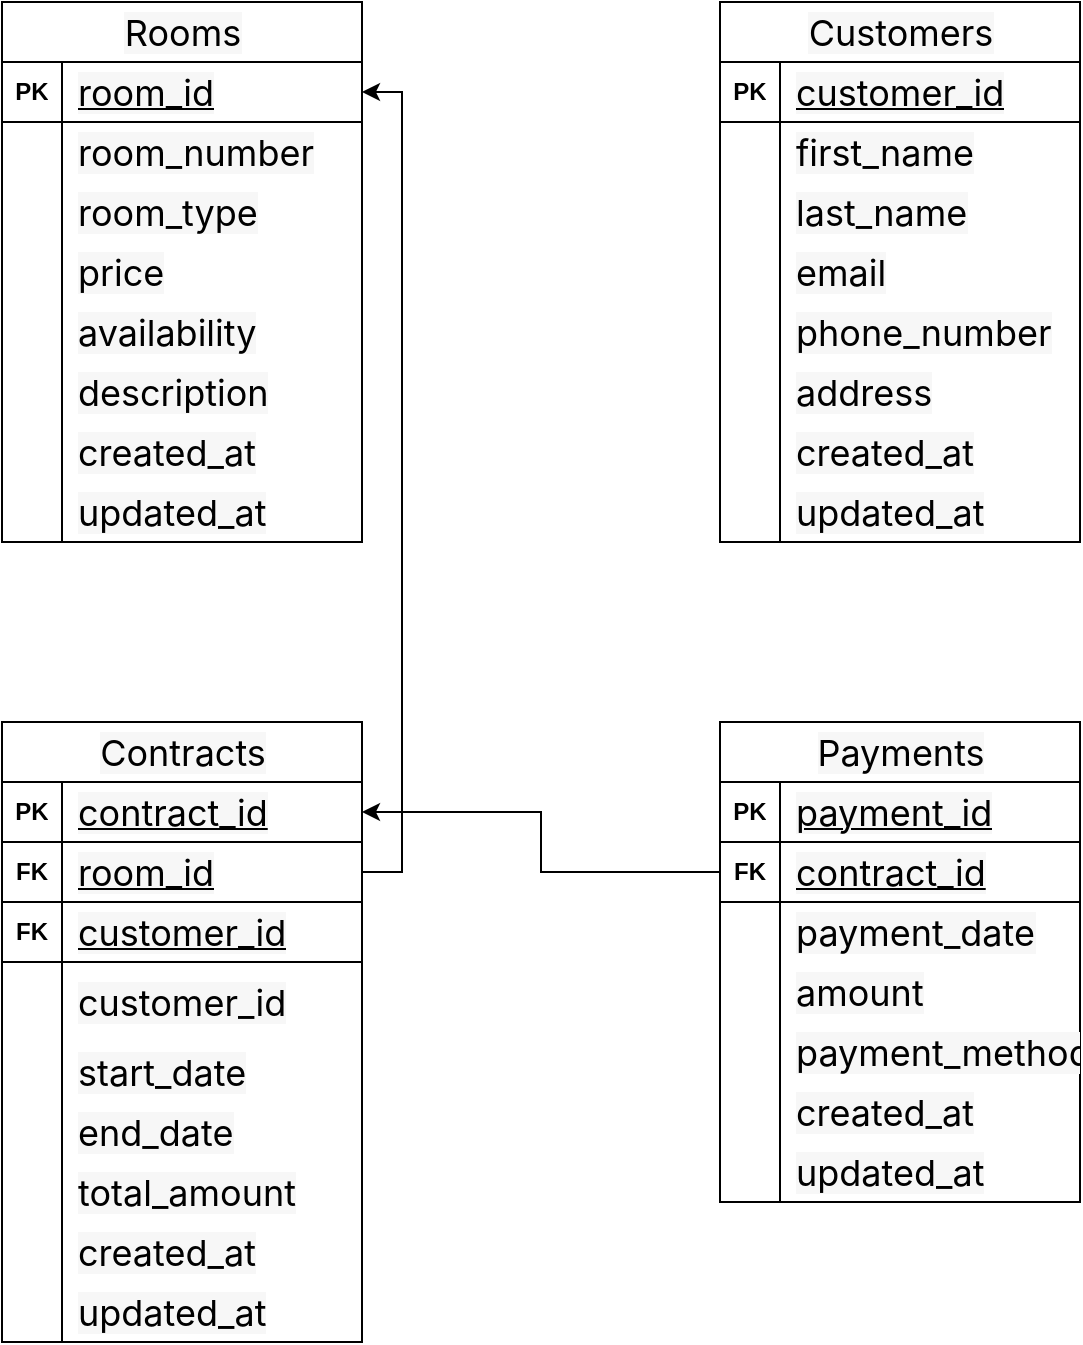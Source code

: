 <mxfile version="24.0.4" type="github">
  <diagram id="C5RBs43oDa-KdzZeNtuy" name="Page-1">
    <mxGraphModel dx="1221" dy="725" grid="1" gridSize="10" guides="1" tooltips="1" connect="1" arrows="1" fold="1" page="1" pageScale="1" pageWidth="827" pageHeight="1169" math="0" shadow="0">
      <root>
        <mxCell id="WIyWlLk6GJQsqaUBKTNV-0" />
        <mxCell id="WIyWlLk6GJQsqaUBKTNV-1" parent="WIyWlLk6GJQsqaUBKTNV-0" />
        <mxCell id="01Xy0pg8iOxFBJ8P7XVJ-0" value="&lt;span style=&quot;font-family: -apple-system, system-ui, BlinkMacSystemFont, &amp;quot;Segoe UI&amp;quot;, Roboto, Oxygen-Sans, Ubuntu, Cantarell, &amp;quot;Helvetica Neue&amp;quot;, sans-serif; font-size: 18px; font-weight: 400; text-align: left; text-wrap: wrap; background-color: rgb(247, 247, 247);&quot;&gt;Rooms&lt;/span&gt;" style="shape=table;startSize=30;container=1;collapsible=1;childLayout=tableLayout;fixedRows=1;rowLines=0;fontStyle=1;align=center;resizeLast=1;html=1;" parent="WIyWlLk6GJQsqaUBKTNV-1" vertex="1">
          <mxGeometry x="81" y="40" width="180" height="270" as="geometry" />
        </mxCell>
        <mxCell id="01Xy0pg8iOxFBJ8P7XVJ-1" value="" style="shape=tableRow;horizontal=0;startSize=0;swimlaneHead=0;swimlaneBody=0;fillColor=none;collapsible=0;dropTarget=0;points=[[0,0.5],[1,0.5]];portConstraint=eastwest;top=0;left=0;right=0;bottom=1;" parent="01Xy0pg8iOxFBJ8P7XVJ-0" vertex="1">
          <mxGeometry y="30" width="180" height="30" as="geometry" />
        </mxCell>
        <mxCell id="01Xy0pg8iOxFBJ8P7XVJ-2" value="PK" style="shape=partialRectangle;connectable=0;fillColor=none;top=0;left=0;bottom=0;right=0;fontStyle=1;overflow=hidden;whiteSpace=wrap;html=1;" parent="01Xy0pg8iOxFBJ8P7XVJ-1" vertex="1">
          <mxGeometry width="30" height="30" as="geometry">
            <mxRectangle width="30" height="30" as="alternateBounds" />
          </mxGeometry>
        </mxCell>
        <mxCell id="01Xy0pg8iOxFBJ8P7XVJ-3" value="&lt;span style=&quot;font-family: -apple-system, system-ui, BlinkMacSystemFont, &amp;quot;Segoe UI&amp;quot;, Roboto, Oxygen-Sans, Ubuntu, Cantarell, &amp;quot;Helvetica Neue&amp;quot;, sans-serif; font-size: 18px; font-weight: 400; background-color: rgb(247, 247, 247);&quot;&gt;room_id&lt;/span&gt;" style="shape=partialRectangle;connectable=0;fillColor=none;top=0;left=0;bottom=0;right=0;align=left;spacingLeft=6;fontStyle=5;overflow=hidden;whiteSpace=wrap;html=1;" parent="01Xy0pg8iOxFBJ8P7XVJ-1" vertex="1">
          <mxGeometry x="30" width="150" height="30" as="geometry">
            <mxRectangle width="150" height="30" as="alternateBounds" />
          </mxGeometry>
        </mxCell>
        <mxCell id="01Xy0pg8iOxFBJ8P7XVJ-4" value="" style="shape=tableRow;horizontal=0;startSize=0;swimlaneHead=0;swimlaneBody=0;fillColor=none;collapsible=0;dropTarget=0;points=[[0,0.5],[1,0.5]];portConstraint=eastwest;top=0;left=0;right=0;bottom=0;" parent="01Xy0pg8iOxFBJ8P7XVJ-0" vertex="1">
          <mxGeometry y="60" width="180" height="30" as="geometry" />
        </mxCell>
        <mxCell id="01Xy0pg8iOxFBJ8P7XVJ-5" value="" style="shape=partialRectangle;connectable=0;fillColor=none;top=0;left=0;bottom=0;right=0;editable=1;overflow=hidden;whiteSpace=wrap;html=1;" parent="01Xy0pg8iOxFBJ8P7XVJ-4" vertex="1">
          <mxGeometry width="30" height="30" as="geometry">
            <mxRectangle width="30" height="30" as="alternateBounds" />
          </mxGeometry>
        </mxCell>
        <mxCell id="01Xy0pg8iOxFBJ8P7XVJ-6" value="&lt;span style=&quot;font-family: -apple-system, system-ui, BlinkMacSystemFont, &amp;quot;Segoe UI&amp;quot;, Roboto, Oxygen-Sans, Ubuntu, Cantarell, &amp;quot;Helvetica Neue&amp;quot;, sans-serif; font-size: 18px; background-color: rgb(247, 247, 247);&quot;&gt;room_number&lt;/span&gt;" style="shape=partialRectangle;connectable=0;fillColor=none;top=0;left=0;bottom=0;right=0;align=left;spacingLeft=6;overflow=hidden;whiteSpace=wrap;html=1;" parent="01Xy0pg8iOxFBJ8P7XVJ-4" vertex="1">
          <mxGeometry x="30" width="150" height="30" as="geometry">
            <mxRectangle width="150" height="30" as="alternateBounds" />
          </mxGeometry>
        </mxCell>
        <mxCell id="01Xy0pg8iOxFBJ8P7XVJ-7" value="" style="shape=tableRow;horizontal=0;startSize=0;swimlaneHead=0;swimlaneBody=0;fillColor=none;collapsible=0;dropTarget=0;points=[[0,0.5],[1,0.5]];portConstraint=eastwest;top=0;left=0;right=0;bottom=0;" parent="01Xy0pg8iOxFBJ8P7XVJ-0" vertex="1">
          <mxGeometry y="90" width="180" height="30" as="geometry" />
        </mxCell>
        <mxCell id="01Xy0pg8iOxFBJ8P7XVJ-8" value="" style="shape=partialRectangle;connectable=0;fillColor=none;top=0;left=0;bottom=0;right=0;editable=1;overflow=hidden;whiteSpace=wrap;html=1;" parent="01Xy0pg8iOxFBJ8P7XVJ-7" vertex="1">
          <mxGeometry width="30" height="30" as="geometry">
            <mxRectangle width="30" height="30" as="alternateBounds" />
          </mxGeometry>
        </mxCell>
        <mxCell id="01Xy0pg8iOxFBJ8P7XVJ-9" value="&lt;span style=&quot;font-family: -apple-system, system-ui, BlinkMacSystemFont, &amp;quot;Segoe UI&amp;quot;, Roboto, Oxygen-Sans, Ubuntu, Cantarell, &amp;quot;Helvetica Neue&amp;quot;, sans-serif; font-size: 18px; background-color: rgb(247, 247, 247);&quot;&gt;room_type&lt;/span&gt;" style="shape=partialRectangle;connectable=0;fillColor=none;top=0;left=0;bottom=0;right=0;align=left;spacingLeft=6;overflow=hidden;whiteSpace=wrap;html=1;" parent="01Xy0pg8iOxFBJ8P7XVJ-7" vertex="1">
          <mxGeometry x="30" width="150" height="30" as="geometry">
            <mxRectangle width="150" height="30" as="alternateBounds" />
          </mxGeometry>
        </mxCell>
        <mxCell id="01Xy0pg8iOxFBJ8P7XVJ-10" value="" style="shape=tableRow;horizontal=0;startSize=0;swimlaneHead=0;swimlaneBody=0;fillColor=none;collapsible=0;dropTarget=0;points=[[0,0.5],[1,0.5]];portConstraint=eastwest;top=0;left=0;right=0;bottom=0;strokeColor=default;" parent="01Xy0pg8iOxFBJ8P7XVJ-0" vertex="1">
          <mxGeometry y="120" width="180" height="30" as="geometry" />
        </mxCell>
        <mxCell id="01Xy0pg8iOxFBJ8P7XVJ-11" value="" style="shape=partialRectangle;connectable=0;fillColor=none;top=0;left=0;bottom=0;right=0;editable=1;overflow=hidden;whiteSpace=wrap;html=1;" parent="01Xy0pg8iOxFBJ8P7XVJ-10" vertex="1">
          <mxGeometry width="30" height="30" as="geometry">
            <mxRectangle width="30" height="30" as="alternateBounds" />
          </mxGeometry>
        </mxCell>
        <mxCell id="01Xy0pg8iOxFBJ8P7XVJ-12" value="&lt;span style=&quot;font-family: -apple-system, system-ui, BlinkMacSystemFont, &amp;quot;Segoe UI&amp;quot;, Roboto, Oxygen-Sans, Ubuntu, Cantarell, &amp;quot;Helvetica Neue&amp;quot;, sans-serif; font-size: 18px; background-color: rgb(247, 247, 247);&quot;&gt;price&lt;/span&gt;" style="shape=partialRectangle;connectable=0;fillColor=none;top=0;left=0;bottom=0;right=0;align=left;spacingLeft=6;overflow=hidden;whiteSpace=wrap;html=1;" parent="01Xy0pg8iOxFBJ8P7XVJ-10" vertex="1">
          <mxGeometry x="30" width="150" height="30" as="geometry">
            <mxRectangle width="150" height="30" as="alternateBounds" />
          </mxGeometry>
        </mxCell>
        <mxCell id="01Xy0pg8iOxFBJ8P7XVJ-24" value="" style="shape=tableRow;horizontal=0;startSize=0;swimlaneHead=0;swimlaneBody=0;fillColor=none;collapsible=0;dropTarget=0;points=[[0,0.5],[1,0.5]];portConstraint=eastwest;top=0;left=0;right=0;bottom=0;strokeColor=default;" parent="01Xy0pg8iOxFBJ8P7XVJ-0" vertex="1">
          <mxGeometry y="150" width="180" height="30" as="geometry" />
        </mxCell>
        <mxCell id="01Xy0pg8iOxFBJ8P7XVJ-25" value="" style="shape=partialRectangle;connectable=0;fillColor=none;top=0;left=0;bottom=0;right=0;editable=1;overflow=hidden;whiteSpace=wrap;html=1;" parent="01Xy0pg8iOxFBJ8P7XVJ-24" vertex="1">
          <mxGeometry width="30" height="30" as="geometry">
            <mxRectangle width="30" height="30" as="alternateBounds" />
          </mxGeometry>
        </mxCell>
        <mxCell id="01Xy0pg8iOxFBJ8P7XVJ-26" value="&lt;span style=&quot;font-family: -apple-system, system-ui, BlinkMacSystemFont, &amp;quot;Segoe UI&amp;quot;, Roboto, Oxygen-Sans, Ubuntu, Cantarell, &amp;quot;Helvetica Neue&amp;quot;, sans-serif; font-size: 18px; background-color: rgb(247, 247, 247);&quot;&gt;availability&lt;/span&gt;" style="shape=partialRectangle;connectable=0;fillColor=none;top=0;left=0;bottom=0;right=0;align=left;spacingLeft=6;overflow=hidden;whiteSpace=wrap;html=1;" parent="01Xy0pg8iOxFBJ8P7XVJ-24" vertex="1">
          <mxGeometry x="30" width="150" height="30" as="geometry">
            <mxRectangle width="150" height="30" as="alternateBounds" />
          </mxGeometry>
        </mxCell>
        <mxCell id="01Xy0pg8iOxFBJ8P7XVJ-27" value="" style="shape=tableRow;horizontal=0;startSize=0;swimlaneHead=0;swimlaneBody=0;fillColor=none;collapsible=0;dropTarget=0;points=[[0,0.5],[1,0.5]];portConstraint=eastwest;top=0;left=0;right=0;bottom=0;strokeColor=default;" parent="01Xy0pg8iOxFBJ8P7XVJ-0" vertex="1">
          <mxGeometry y="180" width="180" height="30" as="geometry" />
        </mxCell>
        <mxCell id="01Xy0pg8iOxFBJ8P7XVJ-28" value="" style="shape=partialRectangle;connectable=0;fillColor=none;top=0;left=0;bottom=0;right=0;editable=1;overflow=hidden;whiteSpace=wrap;html=1;" parent="01Xy0pg8iOxFBJ8P7XVJ-27" vertex="1">
          <mxGeometry width="30" height="30" as="geometry">
            <mxRectangle width="30" height="30" as="alternateBounds" />
          </mxGeometry>
        </mxCell>
        <mxCell id="01Xy0pg8iOxFBJ8P7XVJ-29" value="&lt;span style=&quot;font-family: -apple-system, system-ui, BlinkMacSystemFont, &amp;quot;Segoe UI&amp;quot;, Roboto, Oxygen-Sans, Ubuntu, Cantarell, &amp;quot;Helvetica Neue&amp;quot;, sans-serif; font-size: 18px; background-color: rgb(247, 247, 247);&quot;&gt;description&lt;/span&gt;" style="shape=partialRectangle;connectable=0;fillColor=none;top=0;left=0;bottom=0;right=0;align=left;spacingLeft=6;overflow=hidden;whiteSpace=wrap;html=1;" parent="01Xy0pg8iOxFBJ8P7XVJ-27" vertex="1">
          <mxGeometry x="30" width="150" height="30" as="geometry">
            <mxRectangle width="150" height="30" as="alternateBounds" />
          </mxGeometry>
        </mxCell>
        <mxCell id="01Xy0pg8iOxFBJ8P7XVJ-105" value="" style="shape=tableRow;horizontal=0;startSize=0;swimlaneHead=0;swimlaneBody=0;fillColor=none;collapsible=0;dropTarget=0;points=[[0,0.5],[1,0.5]];portConstraint=eastwest;top=0;left=0;right=0;bottom=0;strokeColor=default;" parent="01Xy0pg8iOxFBJ8P7XVJ-0" vertex="1">
          <mxGeometry y="210" width="180" height="30" as="geometry" />
        </mxCell>
        <mxCell id="01Xy0pg8iOxFBJ8P7XVJ-106" value="" style="shape=partialRectangle;connectable=0;fillColor=none;top=0;left=0;bottom=0;right=0;editable=1;overflow=hidden;whiteSpace=wrap;html=1;" parent="01Xy0pg8iOxFBJ8P7XVJ-105" vertex="1">
          <mxGeometry width="30" height="30" as="geometry">
            <mxRectangle width="30" height="30" as="alternateBounds" />
          </mxGeometry>
        </mxCell>
        <mxCell id="01Xy0pg8iOxFBJ8P7XVJ-107" value="&lt;span style=&quot;font-family: -apple-system, system-ui, BlinkMacSystemFont, &amp;quot;Segoe UI&amp;quot;, Roboto, Oxygen-Sans, Ubuntu, Cantarell, &amp;quot;Helvetica Neue&amp;quot;, sans-serif; font-size: 18px; background-color: rgb(247, 247, 247);&quot;&gt;created_at&lt;/span&gt;" style="shape=partialRectangle;connectable=0;fillColor=none;top=0;left=0;bottom=0;right=0;align=left;spacingLeft=6;overflow=hidden;whiteSpace=wrap;html=1;" parent="01Xy0pg8iOxFBJ8P7XVJ-105" vertex="1">
          <mxGeometry x="30" width="150" height="30" as="geometry">
            <mxRectangle width="150" height="30" as="alternateBounds" />
          </mxGeometry>
        </mxCell>
        <mxCell id="01Xy0pg8iOxFBJ8P7XVJ-108" value="" style="shape=tableRow;horizontal=0;startSize=0;swimlaneHead=0;swimlaneBody=0;fillColor=none;collapsible=0;dropTarget=0;points=[[0,0.5],[1,0.5]];portConstraint=eastwest;top=0;left=0;right=0;bottom=0;strokeColor=default;" parent="01Xy0pg8iOxFBJ8P7XVJ-0" vertex="1">
          <mxGeometry y="240" width="180" height="30" as="geometry" />
        </mxCell>
        <mxCell id="01Xy0pg8iOxFBJ8P7XVJ-109" value="" style="shape=partialRectangle;connectable=0;fillColor=none;top=0;left=0;bottom=0;right=0;editable=1;overflow=hidden;whiteSpace=wrap;html=1;" parent="01Xy0pg8iOxFBJ8P7XVJ-108" vertex="1">
          <mxGeometry width="30" height="30" as="geometry">
            <mxRectangle width="30" height="30" as="alternateBounds" />
          </mxGeometry>
        </mxCell>
        <mxCell id="01Xy0pg8iOxFBJ8P7XVJ-110" value="&lt;span style=&quot;font-family: -apple-system, system-ui, BlinkMacSystemFont, &amp;quot;Segoe UI&amp;quot;, Roboto, Oxygen-Sans, Ubuntu, Cantarell, &amp;quot;Helvetica Neue&amp;quot;, sans-serif; font-size: 18px; background-color: rgb(247, 247, 247);&quot;&gt;updated_at&lt;/span&gt;" style="shape=partialRectangle;connectable=0;fillColor=none;top=0;left=0;bottom=0;right=0;align=left;spacingLeft=6;overflow=hidden;whiteSpace=wrap;html=1;" parent="01Xy0pg8iOxFBJ8P7XVJ-108" vertex="1">
          <mxGeometry x="30" width="150" height="30" as="geometry">
            <mxRectangle width="150" height="30" as="alternateBounds" />
          </mxGeometry>
        </mxCell>
        <mxCell id="01Xy0pg8iOxFBJ8P7XVJ-30" value="&lt;span style=&quot;font-family: -apple-system, system-ui, BlinkMacSystemFont, &amp;quot;Segoe UI&amp;quot;, Roboto, Oxygen-Sans, Ubuntu, Cantarell, &amp;quot;Helvetica Neue&amp;quot;, sans-serif; font-size: 18px; font-weight: 400; text-align: left; text-wrap: wrap; background-color: rgb(247, 247, 247);&quot;&gt;Customers&lt;/span&gt;" style="shape=table;startSize=30;container=1;collapsible=1;childLayout=tableLayout;fixedRows=1;rowLines=0;fontStyle=1;align=center;resizeLast=1;html=1;" parent="WIyWlLk6GJQsqaUBKTNV-1" vertex="1">
          <mxGeometry x="440" y="40" width="180" height="270" as="geometry" />
        </mxCell>
        <mxCell id="01Xy0pg8iOxFBJ8P7XVJ-31" value="" style="shape=tableRow;horizontal=0;startSize=0;swimlaneHead=0;swimlaneBody=0;fillColor=none;collapsible=0;dropTarget=0;points=[[0,0.5],[1,0.5]];portConstraint=eastwest;top=0;left=0;right=0;bottom=1;" parent="01Xy0pg8iOxFBJ8P7XVJ-30" vertex="1">
          <mxGeometry y="30" width="180" height="30" as="geometry" />
        </mxCell>
        <mxCell id="01Xy0pg8iOxFBJ8P7XVJ-32" value="PK" style="shape=partialRectangle;connectable=0;fillColor=none;top=0;left=0;bottom=0;right=0;fontStyle=1;overflow=hidden;whiteSpace=wrap;html=1;" parent="01Xy0pg8iOxFBJ8P7XVJ-31" vertex="1">
          <mxGeometry width="30" height="30" as="geometry">
            <mxRectangle width="30" height="30" as="alternateBounds" />
          </mxGeometry>
        </mxCell>
        <mxCell id="01Xy0pg8iOxFBJ8P7XVJ-33" value="&lt;span style=&quot;font-family: -apple-system, system-ui, BlinkMacSystemFont, &amp;quot;Segoe UI&amp;quot;, Roboto, Oxygen-Sans, Ubuntu, Cantarell, &amp;quot;Helvetica Neue&amp;quot;, sans-serif; font-size: 18px; font-weight: 400; background-color: rgb(247, 247, 247);&quot;&gt;customer_id&lt;/span&gt;" style="shape=partialRectangle;connectable=0;fillColor=none;top=0;left=0;bottom=0;right=0;align=left;spacingLeft=6;fontStyle=5;overflow=hidden;whiteSpace=wrap;html=1;" parent="01Xy0pg8iOxFBJ8P7XVJ-31" vertex="1">
          <mxGeometry x="30" width="150" height="30" as="geometry">
            <mxRectangle width="150" height="30" as="alternateBounds" />
          </mxGeometry>
        </mxCell>
        <mxCell id="01Xy0pg8iOxFBJ8P7XVJ-34" value="" style="shape=tableRow;horizontal=0;startSize=0;swimlaneHead=0;swimlaneBody=0;fillColor=none;collapsible=0;dropTarget=0;points=[[0,0.5],[1,0.5]];portConstraint=eastwest;top=0;left=0;right=0;bottom=0;" parent="01Xy0pg8iOxFBJ8P7XVJ-30" vertex="1">
          <mxGeometry y="60" width="180" height="30" as="geometry" />
        </mxCell>
        <mxCell id="01Xy0pg8iOxFBJ8P7XVJ-35" value="" style="shape=partialRectangle;connectable=0;fillColor=none;top=0;left=0;bottom=0;right=0;editable=1;overflow=hidden;whiteSpace=wrap;html=1;" parent="01Xy0pg8iOxFBJ8P7XVJ-34" vertex="1">
          <mxGeometry width="30" height="30" as="geometry">
            <mxRectangle width="30" height="30" as="alternateBounds" />
          </mxGeometry>
        </mxCell>
        <mxCell id="01Xy0pg8iOxFBJ8P7XVJ-36" value="&lt;span style=&quot;font-family: -apple-system, system-ui, BlinkMacSystemFont, &amp;quot;Segoe UI&amp;quot;, Roboto, Oxygen-Sans, Ubuntu, Cantarell, &amp;quot;Helvetica Neue&amp;quot;, sans-serif; font-size: 18px; background-color: rgb(247, 247, 247);&quot;&gt;first_name&lt;/span&gt;" style="shape=partialRectangle;connectable=0;fillColor=none;top=0;left=0;bottom=0;right=0;align=left;spacingLeft=6;overflow=hidden;whiteSpace=wrap;html=1;" parent="01Xy0pg8iOxFBJ8P7XVJ-34" vertex="1">
          <mxGeometry x="30" width="150" height="30" as="geometry">
            <mxRectangle width="150" height="30" as="alternateBounds" />
          </mxGeometry>
        </mxCell>
        <mxCell id="01Xy0pg8iOxFBJ8P7XVJ-37" value="" style="shape=tableRow;horizontal=0;startSize=0;swimlaneHead=0;swimlaneBody=0;fillColor=none;collapsible=0;dropTarget=0;points=[[0,0.5],[1,0.5]];portConstraint=eastwest;top=0;left=0;right=0;bottom=0;" parent="01Xy0pg8iOxFBJ8P7XVJ-30" vertex="1">
          <mxGeometry y="90" width="180" height="30" as="geometry" />
        </mxCell>
        <mxCell id="01Xy0pg8iOxFBJ8P7XVJ-38" value="" style="shape=partialRectangle;connectable=0;fillColor=none;top=0;left=0;bottom=0;right=0;editable=1;overflow=hidden;whiteSpace=wrap;html=1;" parent="01Xy0pg8iOxFBJ8P7XVJ-37" vertex="1">
          <mxGeometry width="30" height="30" as="geometry">
            <mxRectangle width="30" height="30" as="alternateBounds" />
          </mxGeometry>
        </mxCell>
        <mxCell id="01Xy0pg8iOxFBJ8P7XVJ-39" value="&lt;span style=&quot;font-family: -apple-system, system-ui, BlinkMacSystemFont, &amp;quot;Segoe UI&amp;quot;, Roboto, Oxygen-Sans, Ubuntu, Cantarell, &amp;quot;Helvetica Neue&amp;quot;, sans-serif; font-size: 18px; background-color: rgb(247, 247, 247);&quot;&gt;last_name&lt;/span&gt;" style="shape=partialRectangle;connectable=0;fillColor=none;top=0;left=0;bottom=0;right=0;align=left;spacingLeft=6;overflow=hidden;whiteSpace=wrap;html=1;" parent="01Xy0pg8iOxFBJ8P7XVJ-37" vertex="1">
          <mxGeometry x="30" width="150" height="30" as="geometry">
            <mxRectangle width="150" height="30" as="alternateBounds" />
          </mxGeometry>
        </mxCell>
        <mxCell id="01Xy0pg8iOxFBJ8P7XVJ-40" value="" style="shape=tableRow;horizontal=0;startSize=0;swimlaneHead=0;swimlaneBody=0;fillColor=none;collapsible=0;dropTarget=0;points=[[0,0.5],[1,0.5]];portConstraint=eastwest;top=0;left=0;right=0;bottom=0;" parent="01Xy0pg8iOxFBJ8P7XVJ-30" vertex="1">
          <mxGeometry y="120" width="180" height="30" as="geometry" />
        </mxCell>
        <mxCell id="01Xy0pg8iOxFBJ8P7XVJ-41" value="" style="shape=partialRectangle;connectable=0;fillColor=none;top=0;left=0;bottom=0;right=0;editable=1;overflow=hidden;whiteSpace=wrap;html=1;" parent="01Xy0pg8iOxFBJ8P7XVJ-40" vertex="1">
          <mxGeometry width="30" height="30" as="geometry">
            <mxRectangle width="30" height="30" as="alternateBounds" />
          </mxGeometry>
        </mxCell>
        <mxCell id="01Xy0pg8iOxFBJ8P7XVJ-42" value="&lt;span style=&quot;font-family: -apple-system, system-ui, BlinkMacSystemFont, &amp;quot;Segoe UI&amp;quot;, Roboto, Oxygen-Sans, Ubuntu, Cantarell, &amp;quot;Helvetica Neue&amp;quot;, sans-serif; font-size: 18px; background-color: rgb(247, 247, 247);&quot;&gt;email&lt;/span&gt;" style="shape=partialRectangle;connectable=0;fillColor=none;top=0;left=0;bottom=0;right=0;align=left;spacingLeft=6;overflow=hidden;whiteSpace=wrap;html=1;" parent="01Xy0pg8iOxFBJ8P7XVJ-40" vertex="1">
          <mxGeometry x="30" width="150" height="30" as="geometry">
            <mxRectangle width="150" height="30" as="alternateBounds" />
          </mxGeometry>
        </mxCell>
        <mxCell id="01Xy0pg8iOxFBJ8P7XVJ-43" value="" style="shape=tableRow;horizontal=0;startSize=0;swimlaneHead=0;swimlaneBody=0;fillColor=none;collapsible=0;dropTarget=0;points=[[0,0.5],[1,0.5]];portConstraint=eastwest;top=0;left=0;right=0;bottom=0;" parent="01Xy0pg8iOxFBJ8P7XVJ-30" vertex="1">
          <mxGeometry y="150" width="180" height="30" as="geometry" />
        </mxCell>
        <mxCell id="01Xy0pg8iOxFBJ8P7XVJ-44" value="" style="shape=partialRectangle;connectable=0;fillColor=none;top=0;left=0;bottom=0;right=0;editable=1;overflow=hidden;whiteSpace=wrap;html=1;" parent="01Xy0pg8iOxFBJ8P7XVJ-43" vertex="1">
          <mxGeometry width="30" height="30" as="geometry">
            <mxRectangle width="30" height="30" as="alternateBounds" />
          </mxGeometry>
        </mxCell>
        <mxCell id="01Xy0pg8iOxFBJ8P7XVJ-45" value="&lt;span style=&quot;font-family: -apple-system, system-ui, BlinkMacSystemFont, &amp;quot;Segoe UI&amp;quot;, Roboto, Oxygen-Sans, Ubuntu, Cantarell, &amp;quot;Helvetica Neue&amp;quot;, sans-serif; font-size: 18px; background-color: rgb(247, 247, 247);&quot;&gt;phone_number&lt;/span&gt;" style="shape=partialRectangle;connectable=0;fillColor=none;top=0;left=0;bottom=0;right=0;align=left;spacingLeft=6;overflow=hidden;whiteSpace=wrap;html=1;" parent="01Xy0pg8iOxFBJ8P7XVJ-43" vertex="1">
          <mxGeometry x="30" width="150" height="30" as="geometry">
            <mxRectangle width="150" height="30" as="alternateBounds" />
          </mxGeometry>
        </mxCell>
        <mxCell id="01Xy0pg8iOxFBJ8P7XVJ-46" value="" style="shape=tableRow;horizontal=0;startSize=0;swimlaneHead=0;swimlaneBody=0;fillColor=none;collapsible=0;dropTarget=0;points=[[0,0.5],[1,0.5]];portConstraint=eastwest;top=0;left=0;right=0;bottom=0;" parent="01Xy0pg8iOxFBJ8P7XVJ-30" vertex="1">
          <mxGeometry y="180" width="180" height="30" as="geometry" />
        </mxCell>
        <mxCell id="01Xy0pg8iOxFBJ8P7XVJ-47" value="" style="shape=partialRectangle;connectable=0;fillColor=none;top=0;left=0;bottom=0;right=0;editable=1;overflow=hidden;whiteSpace=wrap;html=1;" parent="01Xy0pg8iOxFBJ8P7XVJ-46" vertex="1">
          <mxGeometry width="30" height="30" as="geometry">
            <mxRectangle width="30" height="30" as="alternateBounds" />
          </mxGeometry>
        </mxCell>
        <mxCell id="01Xy0pg8iOxFBJ8P7XVJ-48" value="&lt;span style=&quot;font-family: -apple-system, system-ui, BlinkMacSystemFont, &amp;quot;Segoe UI&amp;quot;, Roboto, Oxygen-Sans, Ubuntu, Cantarell, &amp;quot;Helvetica Neue&amp;quot;, sans-serif; font-size: 18px; background-color: rgb(247, 247, 247);&quot;&gt;address&lt;/span&gt;" style="shape=partialRectangle;connectable=0;fillColor=none;top=0;left=0;bottom=0;right=0;align=left;spacingLeft=6;overflow=hidden;whiteSpace=wrap;html=1;" parent="01Xy0pg8iOxFBJ8P7XVJ-46" vertex="1">
          <mxGeometry x="30" width="150" height="30" as="geometry">
            <mxRectangle width="150" height="30" as="alternateBounds" />
          </mxGeometry>
        </mxCell>
        <mxCell id="01Xy0pg8iOxFBJ8P7XVJ-52" value="" style="shape=tableRow;horizontal=0;startSize=0;swimlaneHead=0;swimlaneBody=0;fillColor=none;collapsible=0;dropTarget=0;points=[[0,0.5],[1,0.5]];portConstraint=eastwest;top=0;left=0;right=0;bottom=0;" parent="01Xy0pg8iOxFBJ8P7XVJ-30" vertex="1">
          <mxGeometry y="210" width="180" height="30" as="geometry" />
        </mxCell>
        <mxCell id="01Xy0pg8iOxFBJ8P7XVJ-53" value="" style="shape=partialRectangle;connectable=0;fillColor=none;top=0;left=0;bottom=0;right=0;editable=1;overflow=hidden;whiteSpace=wrap;html=1;" parent="01Xy0pg8iOxFBJ8P7XVJ-52" vertex="1">
          <mxGeometry width="30" height="30" as="geometry">
            <mxRectangle width="30" height="30" as="alternateBounds" />
          </mxGeometry>
        </mxCell>
        <mxCell id="01Xy0pg8iOxFBJ8P7XVJ-54" value="&lt;span style=&quot;font-family: -apple-system, system-ui, BlinkMacSystemFont, &amp;quot;Segoe UI&amp;quot;, Roboto, Oxygen-Sans, Ubuntu, Cantarell, &amp;quot;Helvetica Neue&amp;quot;, sans-serif; font-size: 18px; background-color: rgb(247, 247, 247);&quot;&gt;created_at&lt;/span&gt;" style="shape=partialRectangle;connectable=0;fillColor=none;top=0;left=0;bottom=0;right=0;align=left;spacingLeft=6;overflow=hidden;whiteSpace=wrap;html=1;" parent="01Xy0pg8iOxFBJ8P7XVJ-52" vertex="1">
          <mxGeometry x="30" width="150" height="30" as="geometry">
            <mxRectangle width="150" height="30" as="alternateBounds" />
          </mxGeometry>
        </mxCell>
        <mxCell id="01Xy0pg8iOxFBJ8P7XVJ-55" value="" style="shape=tableRow;horizontal=0;startSize=0;swimlaneHead=0;swimlaneBody=0;fillColor=none;collapsible=0;dropTarget=0;points=[[0,0.5],[1,0.5]];portConstraint=eastwest;top=0;left=0;right=0;bottom=0;" parent="01Xy0pg8iOxFBJ8P7XVJ-30" vertex="1">
          <mxGeometry y="240" width="180" height="30" as="geometry" />
        </mxCell>
        <mxCell id="01Xy0pg8iOxFBJ8P7XVJ-56" value="" style="shape=partialRectangle;connectable=0;fillColor=none;top=0;left=0;bottom=0;right=0;editable=1;overflow=hidden;whiteSpace=wrap;html=1;" parent="01Xy0pg8iOxFBJ8P7XVJ-55" vertex="1">
          <mxGeometry width="30" height="30" as="geometry">
            <mxRectangle width="30" height="30" as="alternateBounds" />
          </mxGeometry>
        </mxCell>
        <mxCell id="01Xy0pg8iOxFBJ8P7XVJ-57" value="&lt;span style=&quot;font-family: -apple-system, system-ui, BlinkMacSystemFont, &amp;quot;Segoe UI&amp;quot;, Roboto, Oxygen-Sans, Ubuntu, Cantarell, &amp;quot;Helvetica Neue&amp;quot;, sans-serif; font-size: 18px; background-color: rgb(247, 247, 247);&quot;&gt;updated_at&lt;/span&gt;" style="shape=partialRectangle;connectable=0;fillColor=none;top=0;left=0;bottom=0;right=0;align=left;spacingLeft=6;overflow=hidden;whiteSpace=wrap;html=1;" parent="01Xy0pg8iOxFBJ8P7XVJ-55" vertex="1">
          <mxGeometry x="30" width="150" height="30" as="geometry">
            <mxRectangle width="150" height="30" as="alternateBounds" />
          </mxGeometry>
        </mxCell>
        <mxCell id="01Xy0pg8iOxFBJ8P7XVJ-58" value="&lt;span style=&quot;font-family: -apple-system, system-ui, BlinkMacSystemFont, &amp;quot;Segoe UI&amp;quot;, Roboto, Oxygen-Sans, Ubuntu, Cantarell, &amp;quot;Helvetica Neue&amp;quot;, sans-serif; font-size: 18px; font-weight: 400; text-align: left; text-wrap: wrap; background-color: rgb(247, 247, 247);&quot;&gt;Contracts&lt;/span&gt;" style="shape=table;startSize=30;container=1;collapsible=1;childLayout=tableLayout;fixedRows=1;rowLines=0;fontStyle=1;align=center;resizeLast=1;html=1;" parent="WIyWlLk6GJQsqaUBKTNV-1" vertex="1">
          <mxGeometry x="81" y="400" width="180" height="310" as="geometry" />
        </mxCell>
        <mxCell id="01Xy0pg8iOxFBJ8P7XVJ-59" value="" style="shape=tableRow;horizontal=0;startSize=0;swimlaneHead=0;swimlaneBody=0;fillColor=none;collapsible=0;dropTarget=0;points=[[0,0.5],[1,0.5]];portConstraint=eastwest;top=0;left=0;right=0;bottom=1;" parent="01Xy0pg8iOxFBJ8P7XVJ-58" vertex="1">
          <mxGeometry y="30" width="180" height="30" as="geometry" />
        </mxCell>
        <mxCell id="01Xy0pg8iOxFBJ8P7XVJ-60" value="PK" style="shape=partialRectangle;connectable=0;fillColor=none;top=0;left=0;bottom=0;right=0;fontStyle=1;overflow=hidden;whiteSpace=wrap;html=1;" parent="01Xy0pg8iOxFBJ8P7XVJ-59" vertex="1">
          <mxGeometry width="30" height="30" as="geometry">
            <mxRectangle width="30" height="30" as="alternateBounds" />
          </mxGeometry>
        </mxCell>
        <mxCell id="01Xy0pg8iOxFBJ8P7XVJ-61" value="&lt;span style=&quot;font-family: -apple-system, system-ui, BlinkMacSystemFont, &amp;quot;Segoe UI&amp;quot;, Roboto, Oxygen-Sans, Ubuntu, Cantarell, &amp;quot;Helvetica Neue&amp;quot;, sans-serif; font-size: 18px; font-weight: 400; background-color: rgb(247, 247, 247);&quot;&gt;contract_id&lt;/span&gt;" style="shape=partialRectangle;connectable=0;fillColor=none;top=0;left=0;bottom=0;right=0;align=left;spacingLeft=6;fontStyle=5;overflow=hidden;whiteSpace=wrap;html=1;" parent="01Xy0pg8iOxFBJ8P7XVJ-59" vertex="1">
          <mxGeometry x="30" width="150" height="30" as="geometry">
            <mxRectangle width="150" height="30" as="alternateBounds" />
          </mxGeometry>
        </mxCell>
        <mxCell id="01Xy0pg8iOxFBJ8P7XVJ-71" value="" style="shape=tableRow;horizontal=0;startSize=0;swimlaneHead=0;swimlaneBody=0;fillColor=none;collapsible=0;dropTarget=0;points=[[0,0.5],[1,0.5]];portConstraint=eastwest;top=0;left=0;right=0;bottom=1;" parent="01Xy0pg8iOxFBJ8P7XVJ-58" vertex="1">
          <mxGeometry y="60" width="180" height="30" as="geometry" />
        </mxCell>
        <mxCell id="01Xy0pg8iOxFBJ8P7XVJ-72" value="FK" style="shape=partialRectangle;connectable=0;fillColor=none;top=0;left=0;bottom=0;right=0;fontStyle=1;overflow=hidden;whiteSpace=wrap;html=1;" parent="01Xy0pg8iOxFBJ8P7XVJ-71" vertex="1">
          <mxGeometry width="30" height="30" as="geometry">
            <mxRectangle width="30" height="30" as="alternateBounds" />
          </mxGeometry>
        </mxCell>
        <mxCell id="01Xy0pg8iOxFBJ8P7XVJ-73" value="&lt;span style=&quot;font-family: -apple-system, system-ui, BlinkMacSystemFont, &amp;quot;Segoe UI&amp;quot;, Roboto, Oxygen-Sans, Ubuntu, Cantarell, &amp;quot;Helvetica Neue&amp;quot;, sans-serif; font-size: 18px; font-weight: 400; background-color: rgb(247, 247, 247);&quot;&gt;room_id&lt;/span&gt;" style="shape=partialRectangle;connectable=0;fillColor=none;top=0;left=0;bottom=0;right=0;align=left;spacingLeft=6;fontStyle=5;overflow=hidden;whiteSpace=wrap;html=1;" parent="01Xy0pg8iOxFBJ8P7XVJ-71" vertex="1">
          <mxGeometry x="30" width="150" height="30" as="geometry">
            <mxRectangle width="150" height="30" as="alternateBounds" />
          </mxGeometry>
        </mxCell>
        <mxCell id="bDKckeWIU43sXb6_fkfB-0" value="" style="shape=tableRow;horizontal=0;startSize=0;swimlaneHead=0;swimlaneBody=0;fillColor=none;collapsible=0;dropTarget=0;points=[[0,0.5],[1,0.5]];portConstraint=eastwest;top=0;left=0;right=0;bottom=1;" vertex="1" parent="01Xy0pg8iOxFBJ8P7XVJ-58">
          <mxGeometry y="90" width="180" height="30" as="geometry" />
        </mxCell>
        <mxCell id="bDKckeWIU43sXb6_fkfB-1" value="FK" style="shape=partialRectangle;connectable=0;fillColor=none;top=0;left=0;bottom=0;right=0;fontStyle=1;overflow=hidden;whiteSpace=wrap;html=1;" vertex="1" parent="bDKckeWIU43sXb6_fkfB-0">
          <mxGeometry width="30" height="30" as="geometry">
            <mxRectangle width="30" height="30" as="alternateBounds" />
          </mxGeometry>
        </mxCell>
        <mxCell id="bDKckeWIU43sXb6_fkfB-2" value="&lt;span style=&quot;font-family: -apple-system, system-ui, BlinkMacSystemFont, &amp;quot;Segoe UI&amp;quot;, Roboto, Oxygen-Sans, Ubuntu, Cantarell, &amp;quot;Helvetica Neue&amp;quot;, sans-serif; font-size: 18px; font-weight: 400; background-color: rgb(247, 247, 247);&quot;&gt;customer_id&lt;/span&gt;" style="shape=partialRectangle;connectable=0;fillColor=none;top=0;left=0;bottom=0;right=0;align=left;spacingLeft=6;fontStyle=5;overflow=hidden;whiteSpace=wrap;html=1;" vertex="1" parent="bDKckeWIU43sXb6_fkfB-0">
          <mxGeometry x="30" width="150" height="30" as="geometry">
            <mxRectangle width="150" height="30" as="alternateBounds" />
          </mxGeometry>
        </mxCell>
        <mxCell id="01Xy0pg8iOxFBJ8P7XVJ-62" value="" style="shape=tableRow;horizontal=0;startSize=0;swimlaneHead=0;swimlaneBody=0;fillColor=none;collapsible=0;dropTarget=0;points=[[0,0.5],[1,0.5]];portConstraint=eastwest;top=0;left=0;right=0;bottom=0;" parent="01Xy0pg8iOxFBJ8P7XVJ-58" vertex="1">
          <mxGeometry y="120" width="180" height="40" as="geometry" />
        </mxCell>
        <mxCell id="01Xy0pg8iOxFBJ8P7XVJ-63" value="" style="shape=partialRectangle;connectable=0;fillColor=none;top=0;left=0;bottom=0;right=0;editable=1;overflow=hidden;whiteSpace=wrap;html=1;" parent="01Xy0pg8iOxFBJ8P7XVJ-62" vertex="1">
          <mxGeometry width="30" height="40" as="geometry">
            <mxRectangle width="30" height="40" as="alternateBounds" />
          </mxGeometry>
        </mxCell>
        <mxCell id="01Xy0pg8iOxFBJ8P7XVJ-64" value="&lt;span style=&quot;font-family: -apple-system, system-ui, BlinkMacSystemFont, &amp;quot;Segoe UI&amp;quot;, Roboto, Oxygen-Sans, Ubuntu, Cantarell, &amp;quot;Helvetica Neue&amp;quot;, sans-serif; font-size: 18px; background-color: rgb(247, 247, 247);&quot;&gt;customer_id&lt;/span&gt;" style="shape=partialRectangle;connectable=0;fillColor=none;top=0;left=0;bottom=0;right=0;align=left;spacingLeft=6;overflow=hidden;whiteSpace=wrap;html=1;" parent="01Xy0pg8iOxFBJ8P7XVJ-62" vertex="1">
          <mxGeometry x="30" width="150" height="40" as="geometry">
            <mxRectangle width="150" height="40" as="alternateBounds" />
          </mxGeometry>
        </mxCell>
        <mxCell id="01Xy0pg8iOxFBJ8P7XVJ-65" value="" style="shape=tableRow;horizontal=0;startSize=0;swimlaneHead=0;swimlaneBody=0;fillColor=none;collapsible=0;dropTarget=0;points=[[0,0.5],[1,0.5]];portConstraint=eastwest;top=0;left=0;right=0;bottom=0;" parent="01Xy0pg8iOxFBJ8P7XVJ-58" vertex="1">
          <mxGeometry y="160" width="180" height="30" as="geometry" />
        </mxCell>
        <mxCell id="01Xy0pg8iOxFBJ8P7XVJ-66" value="" style="shape=partialRectangle;connectable=0;fillColor=none;top=0;left=0;bottom=0;right=0;editable=1;overflow=hidden;whiteSpace=wrap;html=1;" parent="01Xy0pg8iOxFBJ8P7XVJ-65" vertex="1">
          <mxGeometry width="30" height="30" as="geometry">
            <mxRectangle width="30" height="30" as="alternateBounds" />
          </mxGeometry>
        </mxCell>
        <mxCell id="01Xy0pg8iOxFBJ8P7XVJ-67" value="&lt;span style=&quot;font-family: -apple-system, system-ui, BlinkMacSystemFont, &amp;quot;Segoe UI&amp;quot;, Roboto, Oxygen-Sans, Ubuntu, Cantarell, &amp;quot;Helvetica Neue&amp;quot;, sans-serif; font-size: 18px; background-color: rgb(247, 247, 247);&quot;&gt;start_date&lt;/span&gt;" style="shape=partialRectangle;connectable=0;fillColor=none;top=0;left=0;bottom=0;right=0;align=left;spacingLeft=6;overflow=hidden;whiteSpace=wrap;html=1;" parent="01Xy0pg8iOxFBJ8P7XVJ-65" vertex="1">
          <mxGeometry x="30" width="150" height="30" as="geometry">
            <mxRectangle width="150" height="30" as="alternateBounds" />
          </mxGeometry>
        </mxCell>
        <mxCell id="01Xy0pg8iOxFBJ8P7XVJ-68" value="" style="shape=tableRow;horizontal=0;startSize=0;swimlaneHead=0;swimlaneBody=0;fillColor=none;collapsible=0;dropTarget=0;points=[[0,0.5],[1,0.5]];portConstraint=eastwest;top=0;left=0;right=0;bottom=0;" parent="01Xy0pg8iOxFBJ8P7XVJ-58" vertex="1">
          <mxGeometry y="190" width="180" height="30" as="geometry" />
        </mxCell>
        <mxCell id="01Xy0pg8iOxFBJ8P7XVJ-69" value="" style="shape=partialRectangle;connectable=0;fillColor=none;top=0;left=0;bottom=0;right=0;editable=1;overflow=hidden;whiteSpace=wrap;html=1;" parent="01Xy0pg8iOxFBJ8P7XVJ-68" vertex="1">
          <mxGeometry width="30" height="30" as="geometry">
            <mxRectangle width="30" height="30" as="alternateBounds" />
          </mxGeometry>
        </mxCell>
        <mxCell id="01Xy0pg8iOxFBJ8P7XVJ-70" value="&lt;span style=&quot;font-family: -apple-system, system-ui, BlinkMacSystemFont, &amp;quot;Segoe UI&amp;quot;, Roboto, Oxygen-Sans, Ubuntu, Cantarell, &amp;quot;Helvetica Neue&amp;quot;, sans-serif; font-size: 18px; background-color: rgb(247, 247, 247);&quot;&gt;end_date&lt;/span&gt;" style="shape=partialRectangle;connectable=0;fillColor=none;top=0;left=0;bottom=0;right=0;align=left;spacingLeft=6;overflow=hidden;whiteSpace=wrap;html=1;" parent="01Xy0pg8iOxFBJ8P7XVJ-68" vertex="1">
          <mxGeometry x="30" width="150" height="30" as="geometry">
            <mxRectangle width="150" height="30" as="alternateBounds" />
          </mxGeometry>
        </mxCell>
        <mxCell id="01Xy0pg8iOxFBJ8P7XVJ-74" value="" style="shape=tableRow;horizontal=0;startSize=0;swimlaneHead=0;swimlaneBody=0;fillColor=none;collapsible=0;dropTarget=0;points=[[0,0.5],[1,0.5]];portConstraint=eastwest;top=0;left=0;right=0;bottom=0;" parent="01Xy0pg8iOxFBJ8P7XVJ-58" vertex="1">
          <mxGeometry y="220" width="180" height="30" as="geometry" />
        </mxCell>
        <mxCell id="01Xy0pg8iOxFBJ8P7XVJ-75" value="" style="shape=partialRectangle;connectable=0;fillColor=none;top=0;left=0;bottom=0;right=0;editable=1;overflow=hidden;whiteSpace=wrap;html=1;" parent="01Xy0pg8iOxFBJ8P7XVJ-74" vertex="1">
          <mxGeometry width="30" height="30" as="geometry">
            <mxRectangle width="30" height="30" as="alternateBounds" />
          </mxGeometry>
        </mxCell>
        <mxCell id="01Xy0pg8iOxFBJ8P7XVJ-76" value="&lt;span style=&quot;font-family: -apple-system, system-ui, BlinkMacSystemFont, &amp;quot;Segoe UI&amp;quot;, Roboto, Oxygen-Sans, Ubuntu, Cantarell, &amp;quot;Helvetica Neue&amp;quot;, sans-serif; font-size: 18px; background-color: rgb(247, 247, 247);&quot;&gt;total_amount&lt;/span&gt;" style="shape=partialRectangle;connectable=0;fillColor=none;top=0;left=0;bottom=0;right=0;align=left;spacingLeft=6;overflow=hidden;whiteSpace=wrap;html=1;" parent="01Xy0pg8iOxFBJ8P7XVJ-74" vertex="1">
          <mxGeometry x="30" width="150" height="30" as="geometry">
            <mxRectangle width="150" height="30" as="alternateBounds" />
          </mxGeometry>
        </mxCell>
        <mxCell id="01Xy0pg8iOxFBJ8P7XVJ-77" value="" style="shape=tableRow;horizontal=0;startSize=0;swimlaneHead=0;swimlaneBody=0;fillColor=none;collapsible=0;dropTarget=0;points=[[0,0.5],[1,0.5]];portConstraint=eastwest;top=0;left=0;right=0;bottom=0;" parent="01Xy0pg8iOxFBJ8P7XVJ-58" vertex="1">
          <mxGeometry y="250" width="180" height="30" as="geometry" />
        </mxCell>
        <mxCell id="01Xy0pg8iOxFBJ8P7XVJ-78" value="" style="shape=partialRectangle;connectable=0;fillColor=none;top=0;left=0;bottom=0;right=0;editable=1;overflow=hidden;whiteSpace=wrap;html=1;" parent="01Xy0pg8iOxFBJ8P7XVJ-77" vertex="1">
          <mxGeometry width="30" height="30" as="geometry">
            <mxRectangle width="30" height="30" as="alternateBounds" />
          </mxGeometry>
        </mxCell>
        <mxCell id="01Xy0pg8iOxFBJ8P7XVJ-79" value="&lt;span style=&quot;font-family: -apple-system, system-ui, BlinkMacSystemFont, &amp;quot;Segoe UI&amp;quot;, Roboto, Oxygen-Sans, Ubuntu, Cantarell, &amp;quot;Helvetica Neue&amp;quot;, sans-serif; font-size: 18px; background-color: rgb(247, 247, 247);&quot;&gt;created_at&lt;/span&gt;" style="shape=partialRectangle;connectable=0;fillColor=none;top=0;left=0;bottom=0;right=0;align=left;spacingLeft=6;overflow=hidden;whiteSpace=wrap;html=1;" parent="01Xy0pg8iOxFBJ8P7XVJ-77" vertex="1">
          <mxGeometry x="30" width="150" height="30" as="geometry">
            <mxRectangle width="150" height="30" as="alternateBounds" />
          </mxGeometry>
        </mxCell>
        <mxCell id="01Xy0pg8iOxFBJ8P7XVJ-80" value="" style="shape=tableRow;horizontal=0;startSize=0;swimlaneHead=0;swimlaneBody=0;fillColor=none;collapsible=0;dropTarget=0;points=[[0,0.5],[1,0.5]];portConstraint=eastwest;top=0;left=0;right=0;bottom=0;" parent="01Xy0pg8iOxFBJ8P7XVJ-58" vertex="1">
          <mxGeometry y="280" width="180" height="30" as="geometry" />
        </mxCell>
        <mxCell id="01Xy0pg8iOxFBJ8P7XVJ-81" value="" style="shape=partialRectangle;connectable=0;fillColor=none;top=0;left=0;bottom=0;right=0;editable=1;overflow=hidden;whiteSpace=wrap;html=1;" parent="01Xy0pg8iOxFBJ8P7XVJ-80" vertex="1">
          <mxGeometry width="30" height="30" as="geometry">
            <mxRectangle width="30" height="30" as="alternateBounds" />
          </mxGeometry>
        </mxCell>
        <mxCell id="01Xy0pg8iOxFBJ8P7XVJ-82" value="&lt;span style=&quot;font-family: -apple-system, system-ui, BlinkMacSystemFont, &amp;quot;Segoe UI&amp;quot;, Roboto, Oxygen-Sans, Ubuntu, Cantarell, &amp;quot;Helvetica Neue&amp;quot;, sans-serif; font-size: 18px; background-color: rgb(247, 247, 247);&quot;&gt;updated_at&lt;/span&gt;" style="shape=partialRectangle;connectable=0;fillColor=none;top=0;left=0;bottom=0;right=0;align=left;spacingLeft=6;overflow=hidden;whiteSpace=wrap;html=1;" parent="01Xy0pg8iOxFBJ8P7XVJ-80" vertex="1">
          <mxGeometry x="30" width="150" height="30" as="geometry">
            <mxRectangle width="150" height="30" as="alternateBounds" />
          </mxGeometry>
        </mxCell>
        <mxCell id="01Xy0pg8iOxFBJ8P7XVJ-83" value="&lt;span style=&quot;font-family: -apple-system, system-ui, BlinkMacSystemFont, &amp;quot;Segoe UI&amp;quot;, Roboto, Oxygen-Sans, Ubuntu, Cantarell, &amp;quot;Helvetica Neue&amp;quot;, sans-serif; font-size: 18px; font-weight: 400; text-align: left; text-wrap: wrap; background-color: rgb(247, 247, 247);&quot;&gt;Payments&lt;/span&gt;" style="shape=table;startSize=30;container=1;collapsible=1;childLayout=tableLayout;fixedRows=1;rowLines=0;fontStyle=1;align=center;resizeLast=1;html=1;" parent="WIyWlLk6GJQsqaUBKTNV-1" vertex="1">
          <mxGeometry x="440" y="400" width="180" height="240" as="geometry" />
        </mxCell>
        <mxCell id="01Xy0pg8iOxFBJ8P7XVJ-84" value="" style="shape=tableRow;horizontal=0;startSize=0;swimlaneHead=0;swimlaneBody=0;fillColor=none;collapsible=0;dropTarget=0;points=[[0,0.5],[1,0.5]];portConstraint=eastwest;top=0;left=0;right=0;bottom=1;" parent="01Xy0pg8iOxFBJ8P7XVJ-83" vertex="1">
          <mxGeometry y="30" width="180" height="30" as="geometry" />
        </mxCell>
        <mxCell id="01Xy0pg8iOxFBJ8P7XVJ-85" value="PK" style="shape=partialRectangle;connectable=0;fillColor=none;top=0;left=0;bottom=0;right=0;fontStyle=1;overflow=hidden;whiteSpace=wrap;html=1;" parent="01Xy0pg8iOxFBJ8P7XVJ-84" vertex="1">
          <mxGeometry width="30" height="30" as="geometry">
            <mxRectangle width="30" height="30" as="alternateBounds" />
          </mxGeometry>
        </mxCell>
        <mxCell id="01Xy0pg8iOxFBJ8P7XVJ-86" value="&lt;span style=&quot;font-family: -apple-system, system-ui, BlinkMacSystemFont, &amp;quot;Segoe UI&amp;quot;, Roboto, Oxygen-Sans, Ubuntu, Cantarell, &amp;quot;Helvetica Neue&amp;quot;, sans-serif; font-size: 18px; font-weight: 400; background-color: rgb(247, 247, 247);&quot;&gt;payment_id&lt;/span&gt;" style="shape=partialRectangle;connectable=0;fillColor=none;top=0;left=0;bottom=0;right=0;align=left;spacingLeft=6;fontStyle=5;overflow=hidden;whiteSpace=wrap;html=1;" parent="01Xy0pg8iOxFBJ8P7XVJ-84" vertex="1">
          <mxGeometry x="30" width="150" height="30" as="geometry">
            <mxRectangle width="150" height="30" as="alternateBounds" />
          </mxGeometry>
        </mxCell>
        <mxCell id="01Xy0pg8iOxFBJ8P7XVJ-96" value="" style="shape=tableRow;horizontal=0;startSize=0;swimlaneHead=0;swimlaneBody=0;fillColor=none;collapsible=0;dropTarget=0;points=[[0,0.5],[1,0.5]];portConstraint=eastwest;top=0;left=0;right=0;bottom=1;" parent="01Xy0pg8iOxFBJ8P7XVJ-83" vertex="1">
          <mxGeometry y="60" width="180" height="30" as="geometry" />
        </mxCell>
        <mxCell id="01Xy0pg8iOxFBJ8P7XVJ-97" value="FK" style="shape=partialRectangle;connectable=0;fillColor=none;top=0;left=0;bottom=0;right=0;fontStyle=1;overflow=hidden;whiteSpace=wrap;html=1;" parent="01Xy0pg8iOxFBJ8P7XVJ-96" vertex="1">
          <mxGeometry width="30" height="30" as="geometry">
            <mxRectangle width="30" height="30" as="alternateBounds" />
          </mxGeometry>
        </mxCell>
        <mxCell id="01Xy0pg8iOxFBJ8P7XVJ-98" value="&lt;span style=&quot;font-family: -apple-system, system-ui, BlinkMacSystemFont, &amp;quot;Segoe UI&amp;quot;, Roboto, Oxygen-Sans, Ubuntu, Cantarell, &amp;quot;Helvetica Neue&amp;quot;, sans-serif; font-size: 18px; font-weight: 400; background-color: rgb(247, 247, 247);&quot;&gt;contract_id&lt;/span&gt;" style="shape=partialRectangle;connectable=0;fillColor=none;top=0;left=0;bottom=0;right=0;align=left;spacingLeft=6;fontStyle=5;overflow=hidden;whiteSpace=wrap;html=1;" parent="01Xy0pg8iOxFBJ8P7XVJ-96" vertex="1">
          <mxGeometry x="30" width="150" height="30" as="geometry">
            <mxRectangle width="150" height="30" as="alternateBounds" />
          </mxGeometry>
        </mxCell>
        <mxCell id="01Xy0pg8iOxFBJ8P7XVJ-87" value="" style="shape=tableRow;horizontal=0;startSize=0;swimlaneHead=0;swimlaneBody=0;fillColor=none;collapsible=0;dropTarget=0;points=[[0,0.5],[1,0.5]];portConstraint=eastwest;top=0;left=0;right=0;bottom=0;" parent="01Xy0pg8iOxFBJ8P7XVJ-83" vertex="1">
          <mxGeometry y="90" width="180" height="30" as="geometry" />
        </mxCell>
        <mxCell id="01Xy0pg8iOxFBJ8P7XVJ-88" value="" style="shape=partialRectangle;connectable=0;fillColor=none;top=0;left=0;bottom=0;right=0;editable=1;overflow=hidden;whiteSpace=wrap;html=1;" parent="01Xy0pg8iOxFBJ8P7XVJ-87" vertex="1">
          <mxGeometry width="30" height="30" as="geometry">
            <mxRectangle width="30" height="30" as="alternateBounds" />
          </mxGeometry>
        </mxCell>
        <mxCell id="01Xy0pg8iOxFBJ8P7XVJ-89" value="&lt;span style=&quot;font-family: -apple-system, system-ui, BlinkMacSystemFont, &amp;quot;Segoe UI&amp;quot;, Roboto, Oxygen-Sans, Ubuntu, Cantarell, &amp;quot;Helvetica Neue&amp;quot;, sans-serif; font-size: 18px; background-color: rgb(247, 247, 247);&quot;&gt;payment_date&lt;/span&gt;" style="shape=partialRectangle;connectable=0;fillColor=none;top=0;left=0;bottom=0;right=0;align=left;spacingLeft=6;overflow=hidden;whiteSpace=wrap;html=1;" parent="01Xy0pg8iOxFBJ8P7XVJ-87" vertex="1">
          <mxGeometry x="30" width="150" height="30" as="geometry">
            <mxRectangle width="150" height="30" as="alternateBounds" />
          </mxGeometry>
        </mxCell>
        <mxCell id="01Xy0pg8iOxFBJ8P7XVJ-90" value="" style="shape=tableRow;horizontal=0;startSize=0;swimlaneHead=0;swimlaneBody=0;fillColor=none;collapsible=0;dropTarget=0;points=[[0,0.5],[1,0.5]];portConstraint=eastwest;top=0;left=0;right=0;bottom=0;" parent="01Xy0pg8iOxFBJ8P7XVJ-83" vertex="1">
          <mxGeometry y="120" width="180" height="30" as="geometry" />
        </mxCell>
        <mxCell id="01Xy0pg8iOxFBJ8P7XVJ-91" value="" style="shape=partialRectangle;connectable=0;fillColor=none;top=0;left=0;bottom=0;right=0;editable=1;overflow=hidden;whiteSpace=wrap;html=1;" parent="01Xy0pg8iOxFBJ8P7XVJ-90" vertex="1">
          <mxGeometry width="30" height="30" as="geometry">
            <mxRectangle width="30" height="30" as="alternateBounds" />
          </mxGeometry>
        </mxCell>
        <mxCell id="01Xy0pg8iOxFBJ8P7XVJ-92" value="&lt;span style=&quot;font-family: -apple-system, system-ui, BlinkMacSystemFont, &amp;quot;Segoe UI&amp;quot;, Roboto, Oxygen-Sans, Ubuntu, Cantarell, &amp;quot;Helvetica Neue&amp;quot;, sans-serif; font-size: 18px; background-color: rgb(247, 247, 247);&quot;&gt;amount&lt;/span&gt;" style="shape=partialRectangle;connectable=0;fillColor=none;top=0;left=0;bottom=0;right=0;align=left;spacingLeft=6;overflow=hidden;whiteSpace=wrap;html=1;" parent="01Xy0pg8iOxFBJ8P7XVJ-90" vertex="1">
          <mxGeometry x="30" width="150" height="30" as="geometry">
            <mxRectangle width="150" height="30" as="alternateBounds" />
          </mxGeometry>
        </mxCell>
        <mxCell id="01Xy0pg8iOxFBJ8P7XVJ-93" value="" style="shape=tableRow;horizontal=0;startSize=0;swimlaneHead=0;swimlaneBody=0;fillColor=none;collapsible=0;dropTarget=0;points=[[0,0.5],[1,0.5]];portConstraint=eastwest;top=0;left=0;right=0;bottom=0;" parent="01Xy0pg8iOxFBJ8P7XVJ-83" vertex="1">
          <mxGeometry y="150" width="180" height="30" as="geometry" />
        </mxCell>
        <mxCell id="01Xy0pg8iOxFBJ8P7XVJ-94" value="" style="shape=partialRectangle;connectable=0;fillColor=none;top=0;left=0;bottom=0;right=0;editable=1;overflow=hidden;whiteSpace=wrap;html=1;" parent="01Xy0pg8iOxFBJ8P7XVJ-93" vertex="1">
          <mxGeometry width="30" height="30" as="geometry">
            <mxRectangle width="30" height="30" as="alternateBounds" />
          </mxGeometry>
        </mxCell>
        <mxCell id="01Xy0pg8iOxFBJ8P7XVJ-95" value="&lt;span style=&quot;font-family: -apple-system, system-ui, BlinkMacSystemFont, &amp;quot;Segoe UI&amp;quot;, Roboto, Oxygen-Sans, Ubuntu, Cantarell, &amp;quot;Helvetica Neue&amp;quot;, sans-serif; font-size: 18px; background-color: rgb(247, 247, 247);&quot;&gt;payment_method&lt;/span&gt;" style="shape=partialRectangle;connectable=0;fillColor=none;top=0;left=0;bottom=0;right=0;align=left;spacingLeft=6;overflow=hidden;whiteSpace=wrap;html=1;" parent="01Xy0pg8iOxFBJ8P7XVJ-93" vertex="1">
          <mxGeometry x="30" width="150" height="30" as="geometry">
            <mxRectangle width="150" height="30" as="alternateBounds" />
          </mxGeometry>
        </mxCell>
        <mxCell id="01Xy0pg8iOxFBJ8P7XVJ-99" value="" style="shape=tableRow;horizontal=0;startSize=0;swimlaneHead=0;swimlaneBody=0;fillColor=none;collapsible=0;dropTarget=0;points=[[0,0.5],[1,0.5]];portConstraint=eastwest;top=0;left=0;right=0;bottom=0;" parent="01Xy0pg8iOxFBJ8P7XVJ-83" vertex="1">
          <mxGeometry y="180" width="180" height="30" as="geometry" />
        </mxCell>
        <mxCell id="01Xy0pg8iOxFBJ8P7XVJ-100" value="" style="shape=partialRectangle;connectable=0;fillColor=none;top=0;left=0;bottom=0;right=0;editable=1;overflow=hidden;whiteSpace=wrap;html=1;" parent="01Xy0pg8iOxFBJ8P7XVJ-99" vertex="1">
          <mxGeometry width="30" height="30" as="geometry">
            <mxRectangle width="30" height="30" as="alternateBounds" />
          </mxGeometry>
        </mxCell>
        <mxCell id="01Xy0pg8iOxFBJ8P7XVJ-101" value="&lt;span style=&quot;font-family: -apple-system, system-ui, BlinkMacSystemFont, &amp;quot;Segoe UI&amp;quot;, Roboto, Oxygen-Sans, Ubuntu, Cantarell, &amp;quot;Helvetica Neue&amp;quot;, sans-serif; font-size: 18px; background-color: rgb(247, 247, 247);&quot;&gt;created_at&lt;/span&gt;" style="shape=partialRectangle;connectable=0;fillColor=none;top=0;left=0;bottom=0;right=0;align=left;spacingLeft=6;overflow=hidden;whiteSpace=wrap;html=1;" parent="01Xy0pg8iOxFBJ8P7XVJ-99" vertex="1">
          <mxGeometry x="30" width="150" height="30" as="geometry">
            <mxRectangle width="150" height="30" as="alternateBounds" />
          </mxGeometry>
        </mxCell>
        <mxCell id="01Xy0pg8iOxFBJ8P7XVJ-102" value="" style="shape=tableRow;horizontal=0;startSize=0;swimlaneHead=0;swimlaneBody=0;fillColor=none;collapsible=0;dropTarget=0;points=[[0,0.5],[1,0.5]];portConstraint=eastwest;top=0;left=0;right=0;bottom=0;" parent="01Xy0pg8iOxFBJ8P7XVJ-83" vertex="1">
          <mxGeometry y="210" width="180" height="30" as="geometry" />
        </mxCell>
        <mxCell id="01Xy0pg8iOxFBJ8P7XVJ-103" value="" style="shape=partialRectangle;connectable=0;fillColor=none;top=0;left=0;bottom=0;right=0;editable=1;overflow=hidden;whiteSpace=wrap;html=1;" parent="01Xy0pg8iOxFBJ8P7XVJ-102" vertex="1">
          <mxGeometry width="30" height="30" as="geometry">
            <mxRectangle width="30" height="30" as="alternateBounds" />
          </mxGeometry>
        </mxCell>
        <mxCell id="01Xy0pg8iOxFBJ8P7XVJ-104" value="&lt;span style=&quot;font-family: -apple-system, system-ui, BlinkMacSystemFont, &amp;quot;Segoe UI&amp;quot;, Roboto, Oxygen-Sans, Ubuntu, Cantarell, &amp;quot;Helvetica Neue&amp;quot;, sans-serif; font-size: 18px; background-color: rgb(247, 247, 247);&quot;&gt;updated_at&lt;/span&gt;" style="shape=partialRectangle;connectable=0;fillColor=none;top=0;left=0;bottom=0;right=0;align=left;spacingLeft=6;overflow=hidden;whiteSpace=wrap;html=1;" parent="01Xy0pg8iOxFBJ8P7XVJ-102" vertex="1">
          <mxGeometry x="30" width="150" height="30" as="geometry">
            <mxRectangle width="150" height="30" as="alternateBounds" />
          </mxGeometry>
        </mxCell>
        <mxCell id="KTHgAXNR9hMfvUj1q9bt-0" style="edgeStyle=orthogonalEdgeStyle;rounded=0;orthogonalLoop=1;jettySize=auto;html=1;entryX=1;entryY=0.5;entryDx=0;entryDy=0;" parent="WIyWlLk6GJQsqaUBKTNV-1" source="01Xy0pg8iOxFBJ8P7XVJ-71" target="01Xy0pg8iOxFBJ8P7XVJ-1" edge="1">
          <mxGeometry relative="1" as="geometry">
            <Array as="points">
              <mxPoint x="281" y="475" />
              <mxPoint x="281" y="85" />
            </Array>
          </mxGeometry>
        </mxCell>
        <mxCell id="KTHgAXNR9hMfvUj1q9bt-1" style="edgeStyle=orthogonalEdgeStyle;rounded=0;orthogonalLoop=1;jettySize=auto;html=1;entryX=1;entryY=0.5;entryDx=0;entryDy=0;" parent="WIyWlLk6GJQsqaUBKTNV-1" source="01Xy0pg8iOxFBJ8P7XVJ-96" target="01Xy0pg8iOxFBJ8P7XVJ-59" edge="1">
          <mxGeometry relative="1" as="geometry" />
        </mxCell>
      </root>
    </mxGraphModel>
  </diagram>
</mxfile>
